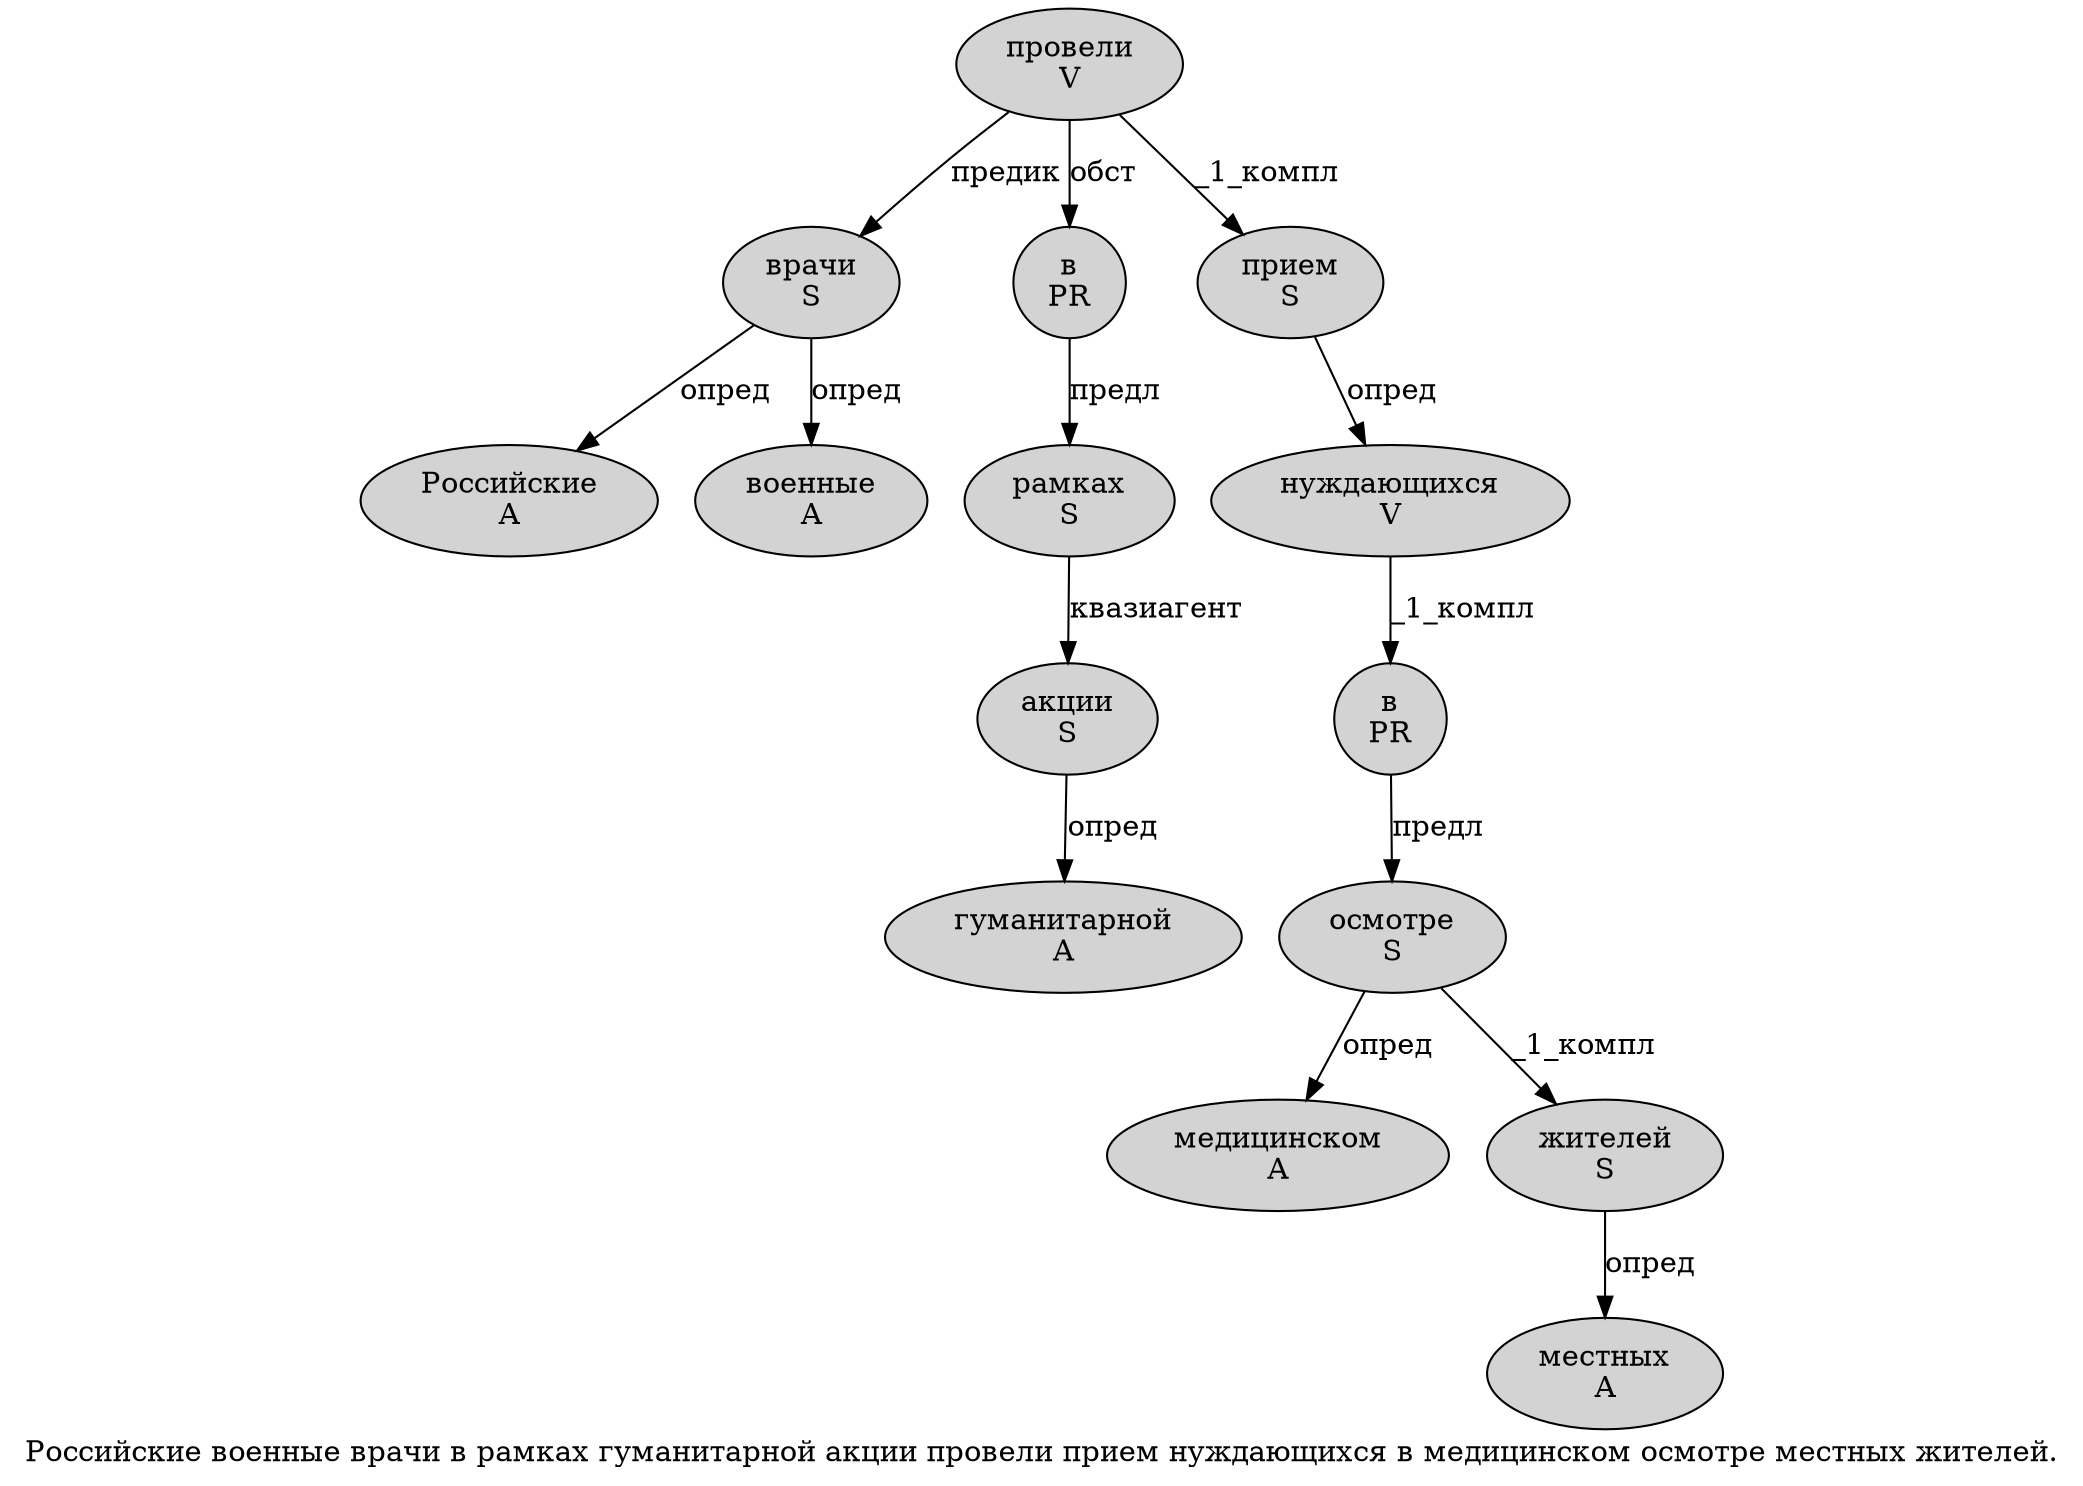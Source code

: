 digraph SENTENCE_1296 {
	graph [label="Российские военные врачи в рамках гуманитарной акции провели прием нуждающихся в медицинском осмотре местных жителей."]
	node [style=filled]
		0 [label="Российские
A" color="" fillcolor=lightgray penwidth=1 shape=ellipse]
		1 [label="военные
A" color="" fillcolor=lightgray penwidth=1 shape=ellipse]
		2 [label="врачи
S" color="" fillcolor=lightgray penwidth=1 shape=ellipse]
		3 [label="в
PR" color="" fillcolor=lightgray penwidth=1 shape=ellipse]
		4 [label="рамках
S" color="" fillcolor=lightgray penwidth=1 shape=ellipse]
		5 [label="гуманитарной
A" color="" fillcolor=lightgray penwidth=1 shape=ellipse]
		6 [label="акции
S" color="" fillcolor=lightgray penwidth=1 shape=ellipse]
		7 [label="провели
V" color="" fillcolor=lightgray penwidth=1 shape=ellipse]
		8 [label="прием
S" color="" fillcolor=lightgray penwidth=1 shape=ellipse]
		9 [label="нуждающихся
V" color="" fillcolor=lightgray penwidth=1 shape=ellipse]
		10 [label="в
PR" color="" fillcolor=lightgray penwidth=1 shape=ellipse]
		11 [label="медицинском
A" color="" fillcolor=lightgray penwidth=1 shape=ellipse]
		12 [label="осмотре
S" color="" fillcolor=lightgray penwidth=1 shape=ellipse]
		13 [label="местных
A" color="" fillcolor=lightgray penwidth=1 shape=ellipse]
		14 [label="жителей
S" color="" fillcolor=lightgray penwidth=1 shape=ellipse]
			6 -> 5 [label="опред"]
			10 -> 12 [label="предл"]
			4 -> 6 [label="квазиагент"]
			14 -> 13 [label="опред"]
			7 -> 2 [label="предик"]
			7 -> 3 [label="обст"]
			7 -> 8 [label="_1_компл"]
			3 -> 4 [label="предл"]
			9 -> 10 [label="_1_компл"]
			12 -> 11 [label="опред"]
			12 -> 14 [label="_1_компл"]
			2 -> 0 [label="опред"]
			2 -> 1 [label="опред"]
			8 -> 9 [label="опред"]
}